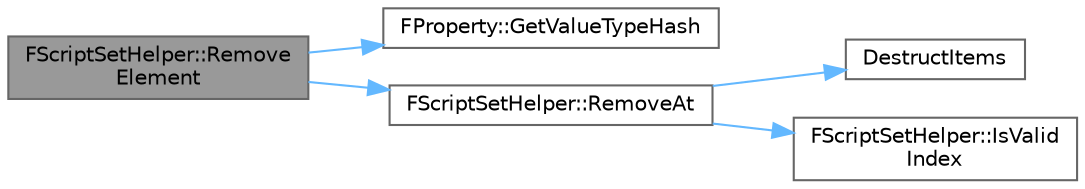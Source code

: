 digraph "FScriptSetHelper::RemoveElement"
{
 // INTERACTIVE_SVG=YES
 // LATEX_PDF_SIZE
  bgcolor="transparent";
  edge [fontname=Helvetica,fontsize=10,labelfontname=Helvetica,labelfontsize=10];
  node [fontname=Helvetica,fontsize=10,shape=box,height=0.2,width=0.4];
  rankdir="LR";
  Node1 [id="Node000001",label="FScriptSetHelper::Remove\lElement",height=0.2,width=0.4,color="gray40", fillcolor="grey60", style="filled", fontcolor="black",tooltip="Removes the element from the set."];
  Node1 -> Node2 [id="edge1_Node000001_Node000002",color="steelblue1",style="solid",tooltip=" "];
  Node2 [id="Node000002",label="FProperty::GetValueTypeHash",height=0.2,width=0.4,color="grey40", fillcolor="white", style="filled",URL="$d9/dbc/classFProperty.html#a7bbf36614e2c45476eb6e48121a284ee",tooltip="Returns the hash value for an element of this property."];
  Node1 -> Node3 [id="edge2_Node000001_Node000003",color="steelblue1",style="solid",tooltip=" "];
  Node3 [id="Node000003",label="FScriptSetHelper::RemoveAt",height=0.2,width=0.4,color="grey40", fillcolor="white", style="filled",URL="$df/d52/classFScriptSetHelper.html#ab56fcc2064bffc34d80aae2e0f0759f2",tooltip="Removes an element at the specified index, destroying it."];
  Node3 -> Node4 [id="edge3_Node000003_Node000004",color="steelblue1",style="solid",tooltip=" "];
  Node4 [id="Node000004",label="DestructItems",height=0.2,width=0.4,color="grey40", fillcolor="white", style="filled",URL="$db/dea/MemoryOps_8h.html#a0b36507a3186ec48a12d43548b47f669",tooltip="Destructs a range of items in memory."];
  Node3 -> Node5 [id="edge4_Node000003_Node000005",color="steelblue1",style="solid",tooltip=" "];
  Node5 [id="Node000005",label="FScriptSetHelper::IsValid\lIndex",height=0.2,width=0.4,color="grey40", fillcolor="white", style="filled",URL="$df/d52/classFScriptSetHelper.html#a07335065c307a91d2b43e64b82a94f95",tooltip="Index range check."];
}

